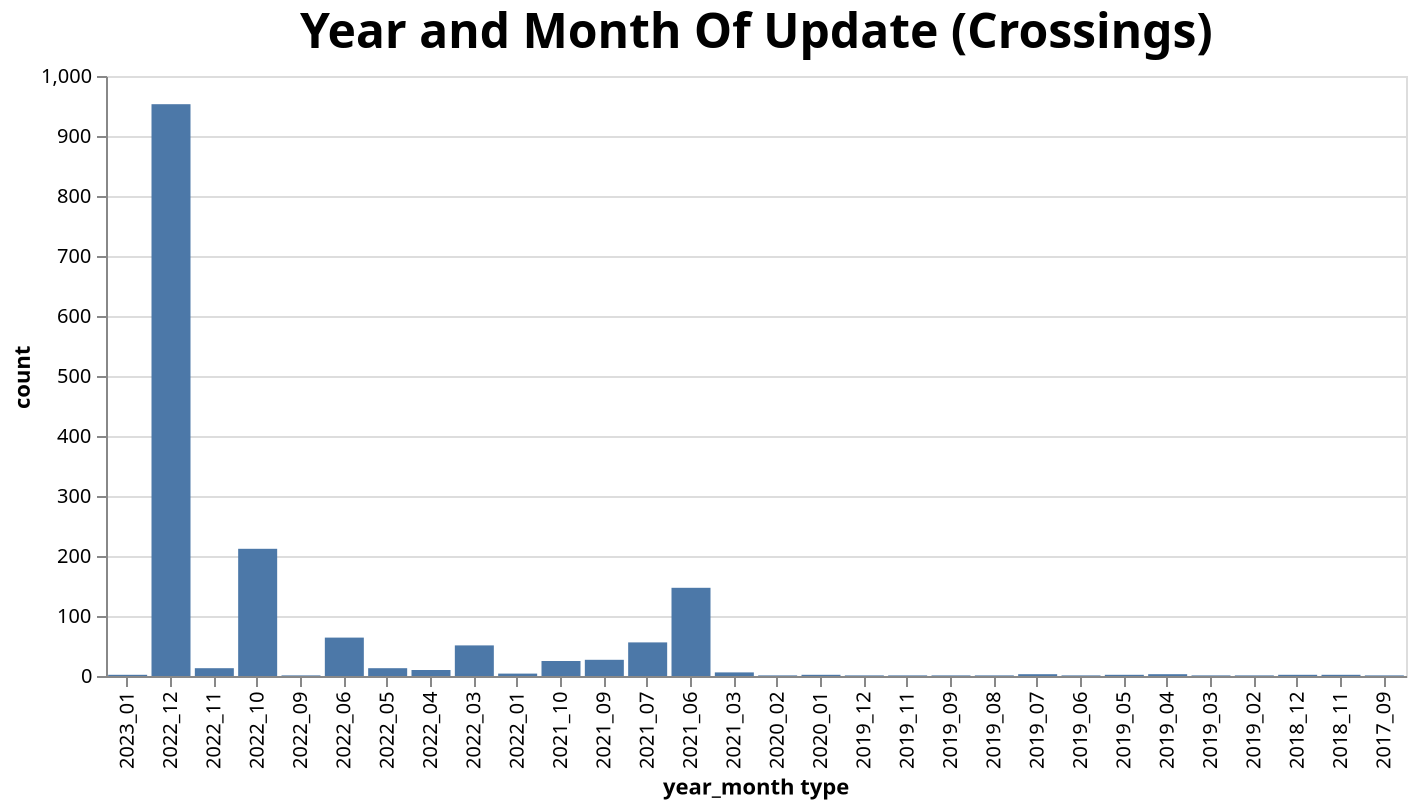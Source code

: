 {
  "config": {
    "view": {
      "continuousWidth": 300,
      "continuousHeight": 300
    },
    "title": {
      "fontSize": 24
    }
  },
  "data": {
    "name": "data-790255cfbf32940a9dbcf333528a2e50"
  },
  "mark": {
    "type": "bar"
  },
  "encoding": {
    "tooltip": [
      {
        "field": "percent",
        "type": "nominal"
      }
    ],
    "x": {
      "field": "year_month type",
      "sort": "-x",
      "type": "nominal"
    },
    "y": {
      "field": "count",
      "type": "quantitative"
    }
  },
  "height": 300,
  "params": [
    {
      "name": "param_12",
      "select": {
        "type": "interval",
        "encodings": [
          "x",
          "y"
        ]
      },
      "bind": "scales"
    }
  ],
  "title": "Year and Month Of Update (Crossings)",
  "width": 650,
  "$schema": "https://vega.github.io/schema/vega-lite/v5.json",
  "datasets": {
    "data-790255cfbf32940a9dbcf333528a2e50": [
      {
        "year_month type": "2022_12",
        "count": 953,
        "percent": "59.3%"
      },
      {
        "year_month type": "2022_10",
        "count": 212,
        "percent": "13.19%"
      },
      {
        "year_month type": "2021_06",
        "count": 147,
        "percent": "9.15%"
      },
      {
        "year_month type": "2022_06",
        "count": 64,
        "percent": "3.98%"
      },
      {
        "year_month type": "2021_07",
        "count": 56,
        "percent": "3.48%"
      },
      {
        "year_month type": "2022_03",
        "count": 51,
        "percent": "3.17%"
      },
      {
        "year_month type": "2021_09",
        "count": 27,
        "percent": "1.68%"
      },
      {
        "year_month type": "2021_10",
        "count": 25,
        "percent": "1.56%"
      },
      {
        "year_month type": "2022_05",
        "count": 13,
        "percent": "0.81%"
      },
      {
        "year_month type": "2022_11",
        "count": 13,
        "percent": "0.81%"
      },
      {
        "year_month type": "2022_04",
        "count": 10,
        "percent": "0.62%"
      },
      {
        "year_month type": "2021_03",
        "count": 6,
        "percent": "0.37%"
      },
      {
        "year_month type": "2022_01",
        "count": 4,
        "percent": "0.25%"
      },
      {
        "year_month type": "2019_04",
        "count": 3,
        "percent": "0.19%"
      },
      {
        "year_month type": "2019_07",
        "count": 3,
        "percent": "0.19%"
      },
      {
        "year_month type": "2019_05",
        "count": 2,
        "percent": "0.12%"
      },
      {
        "year_month type": "2018_12",
        "count": 2,
        "percent": "0.12%"
      },
      {
        "year_month type": "2023_01",
        "count": 2,
        "percent": "0.12%"
      },
      {
        "year_month type": "2020_01",
        "count": 2,
        "percent": "0.12%"
      },
      {
        "year_month type": "2018_11",
        "count": 2,
        "percent": "0.12%"
      },
      {
        "year_month type": "2020_02",
        "count": 1,
        "percent": "0.06%"
      },
      {
        "year_month type": "2019_12",
        "count": 1,
        "percent": "0.06%"
      },
      {
        "year_month type": "2019_11",
        "count": 1,
        "percent": "0.06%"
      },
      {
        "year_month type": "2019_09",
        "count": 1,
        "percent": "0.06%"
      },
      {
        "year_month type": "2019_08",
        "count": 1,
        "percent": "0.06%"
      },
      {
        "year_month type": "2019_06",
        "count": 1,
        "percent": "0.06%"
      },
      {
        "year_month type": "2022_09",
        "count": 1,
        "percent": "0.06%"
      },
      {
        "year_month type": "2019_03",
        "count": 1,
        "percent": "0.06%"
      },
      {
        "year_month type": "2019_02",
        "count": 1,
        "percent": "0.06%"
      },
      {
        "year_month type": "2017_09",
        "count": 1,
        "percent": "0.06%"
      }
    ]
  }
}